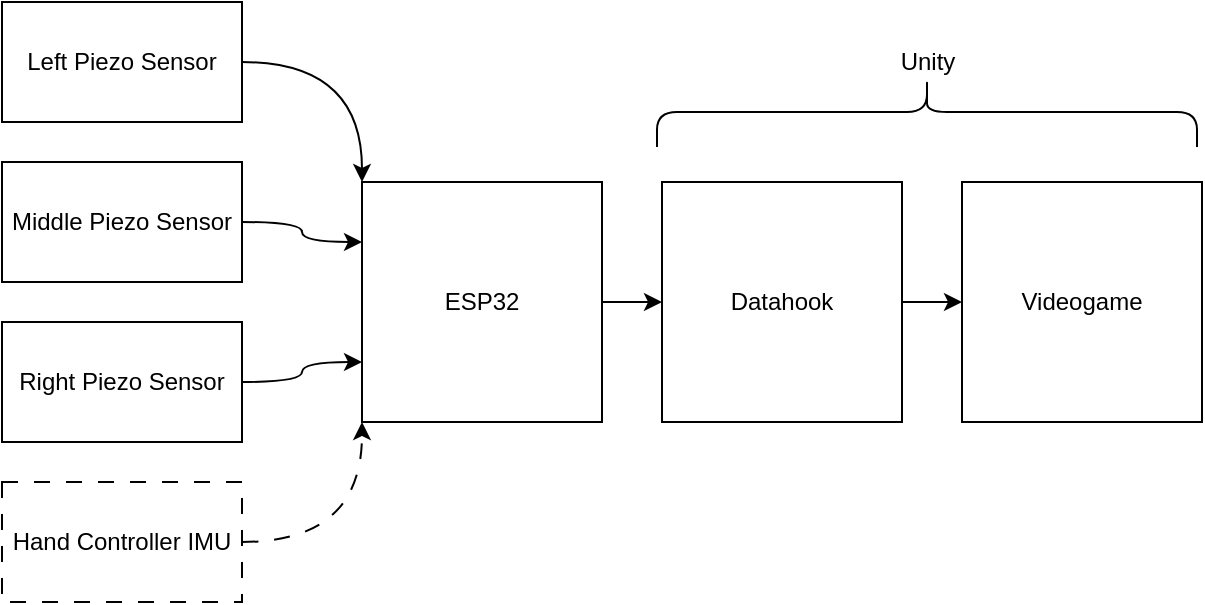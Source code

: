 <mxfile version="24.3.1" type="device">
  <diagram name="Seite-1" id="2CMjkhZb_L5gha50OW4k">
    <mxGraphModel dx="1134" dy="589" grid="1" gridSize="10" guides="1" tooltips="1" connect="1" arrows="1" fold="1" page="1" pageScale="1" pageWidth="827" pageHeight="1169" math="0" shadow="0">
      <root>
        <mxCell id="0" />
        <mxCell id="1" parent="0" />
        <mxCell id="KFqQtMel_9-fdlXTeyHg-8" style="edgeStyle=orthogonalEdgeStyle;rounded=0;orthogonalLoop=1;jettySize=auto;html=1;exitX=1;exitY=0.5;exitDx=0;exitDy=0;entryX=0;entryY=0;entryDx=0;entryDy=0;curved=1;" parent="1" source="sNHeVaCK9WkUKxbYoAWt-1" target="sNHeVaCK9WkUKxbYoAWt-6" edge="1">
          <mxGeometry relative="1" as="geometry" />
        </mxCell>
        <mxCell id="sNHeVaCK9WkUKxbYoAWt-1" value="&lt;div&gt;Left Piezo Sensor&lt;/div&gt;" style="rounded=0;whiteSpace=wrap;html=1;" parent="1" vertex="1">
          <mxGeometry x="10" y="10" width="120" height="60" as="geometry" />
        </mxCell>
        <mxCell id="KFqQtMel_9-fdlXTeyHg-6" style="edgeStyle=orthogonalEdgeStyle;rounded=0;orthogonalLoop=1;jettySize=auto;html=1;exitX=1;exitY=0.5;exitDx=0;exitDy=0;entryX=0;entryY=0.75;entryDx=0;entryDy=0;curved=1;" parent="1" source="sNHeVaCK9WkUKxbYoAWt-2" target="sNHeVaCK9WkUKxbYoAWt-6" edge="1">
          <mxGeometry relative="1" as="geometry" />
        </mxCell>
        <mxCell id="sNHeVaCK9WkUKxbYoAWt-2" value="Right Piezo Sensor" style="rounded=0;whiteSpace=wrap;html=1;" parent="1" vertex="1">
          <mxGeometry x="10" y="170" width="120" height="60" as="geometry" />
        </mxCell>
        <mxCell id="aBl_vJtKWkEJCIhcjULB-2" style="edgeStyle=orthogonalEdgeStyle;rounded=0;orthogonalLoop=1;jettySize=auto;html=1;exitX=1;exitY=0.5;exitDx=0;exitDy=0;entryX=0;entryY=0.25;entryDx=0;entryDy=0;curved=1;" edge="1" parent="1" source="sNHeVaCK9WkUKxbYoAWt-3" target="sNHeVaCK9WkUKxbYoAWt-6">
          <mxGeometry relative="1" as="geometry" />
        </mxCell>
        <mxCell id="sNHeVaCK9WkUKxbYoAWt-3" value="&lt;div&gt;Middle Piezo Sensor&lt;/div&gt;" style="rounded=0;whiteSpace=wrap;html=1;" parent="1" vertex="1">
          <mxGeometry x="10" y="90" width="120" height="60" as="geometry" />
        </mxCell>
        <mxCell id="KFqQtMel_9-fdlXTeyHg-4" style="edgeStyle=orthogonalEdgeStyle;rounded=0;orthogonalLoop=1;jettySize=auto;html=1;exitX=1;exitY=0.5;exitDx=0;exitDy=0;entryX=0;entryY=1;entryDx=0;entryDy=0;curved=1;dashed=1;dashPattern=8 8;" parent="1" source="sNHeVaCK9WkUKxbYoAWt-5" target="sNHeVaCK9WkUKxbYoAWt-6" edge="1">
          <mxGeometry relative="1" as="geometry" />
        </mxCell>
        <mxCell id="sNHeVaCK9WkUKxbYoAWt-5" value="Hand Controller IMU" style="rounded=0;whiteSpace=wrap;html=1;dashed=1;dashPattern=8 8;" parent="1" vertex="1">
          <mxGeometry x="10" y="250" width="120" height="60" as="geometry" />
        </mxCell>
        <mxCell id="sNHeVaCK9WkUKxbYoAWt-17" style="edgeStyle=orthogonalEdgeStyle;rounded=0;orthogonalLoop=1;jettySize=auto;html=1;exitX=1;exitY=0.5;exitDx=0;exitDy=0;entryX=0;entryY=0.5;entryDx=0;entryDy=0;" parent="1" source="sNHeVaCK9WkUKxbYoAWt-6" target="sNHeVaCK9WkUKxbYoAWt-15" edge="1">
          <mxGeometry relative="1" as="geometry" />
        </mxCell>
        <mxCell id="sNHeVaCK9WkUKxbYoAWt-6" value="ESP32" style="rounded=0;whiteSpace=wrap;html=1;" parent="1" vertex="1">
          <mxGeometry x="190" y="100" width="120" height="120" as="geometry" />
        </mxCell>
        <mxCell id="sNHeVaCK9WkUKxbYoAWt-20" style="edgeStyle=orthogonalEdgeStyle;rounded=0;orthogonalLoop=1;jettySize=auto;html=1;exitX=1;exitY=0.5;exitDx=0;exitDy=0;entryX=0;entryY=0.5;entryDx=0;entryDy=0;" parent="1" source="sNHeVaCK9WkUKxbYoAWt-15" target="sNHeVaCK9WkUKxbYoAWt-16" edge="1">
          <mxGeometry relative="1" as="geometry" />
        </mxCell>
        <mxCell id="sNHeVaCK9WkUKxbYoAWt-15" value="Datahook" style="rounded=0;whiteSpace=wrap;html=1;" parent="1" vertex="1">
          <mxGeometry x="340" y="100" width="120" height="120" as="geometry" />
        </mxCell>
        <mxCell id="sNHeVaCK9WkUKxbYoAWt-16" value="Videogame" style="rounded=0;whiteSpace=wrap;html=1;" parent="1" vertex="1">
          <mxGeometry x="490" y="100" width="120" height="120" as="geometry" />
        </mxCell>
        <mxCell id="aBl_vJtKWkEJCIhcjULB-3" value="" style="shape=curlyBracket;whiteSpace=wrap;html=1;rounded=1;flipH=1;labelPosition=right;verticalLabelPosition=middle;align=left;verticalAlign=middle;rotation=-90;" vertex="1" parent="1">
          <mxGeometry x="455" y="-70" width="35" height="270" as="geometry" />
        </mxCell>
        <mxCell id="aBl_vJtKWkEJCIhcjULB-4" value="Unity" style="text;html=1;align=center;verticalAlign=middle;whiteSpace=wrap;rounded=0;" vertex="1" parent="1">
          <mxGeometry x="443" y="25" width="60" height="30" as="geometry" />
        </mxCell>
      </root>
    </mxGraphModel>
  </diagram>
</mxfile>
